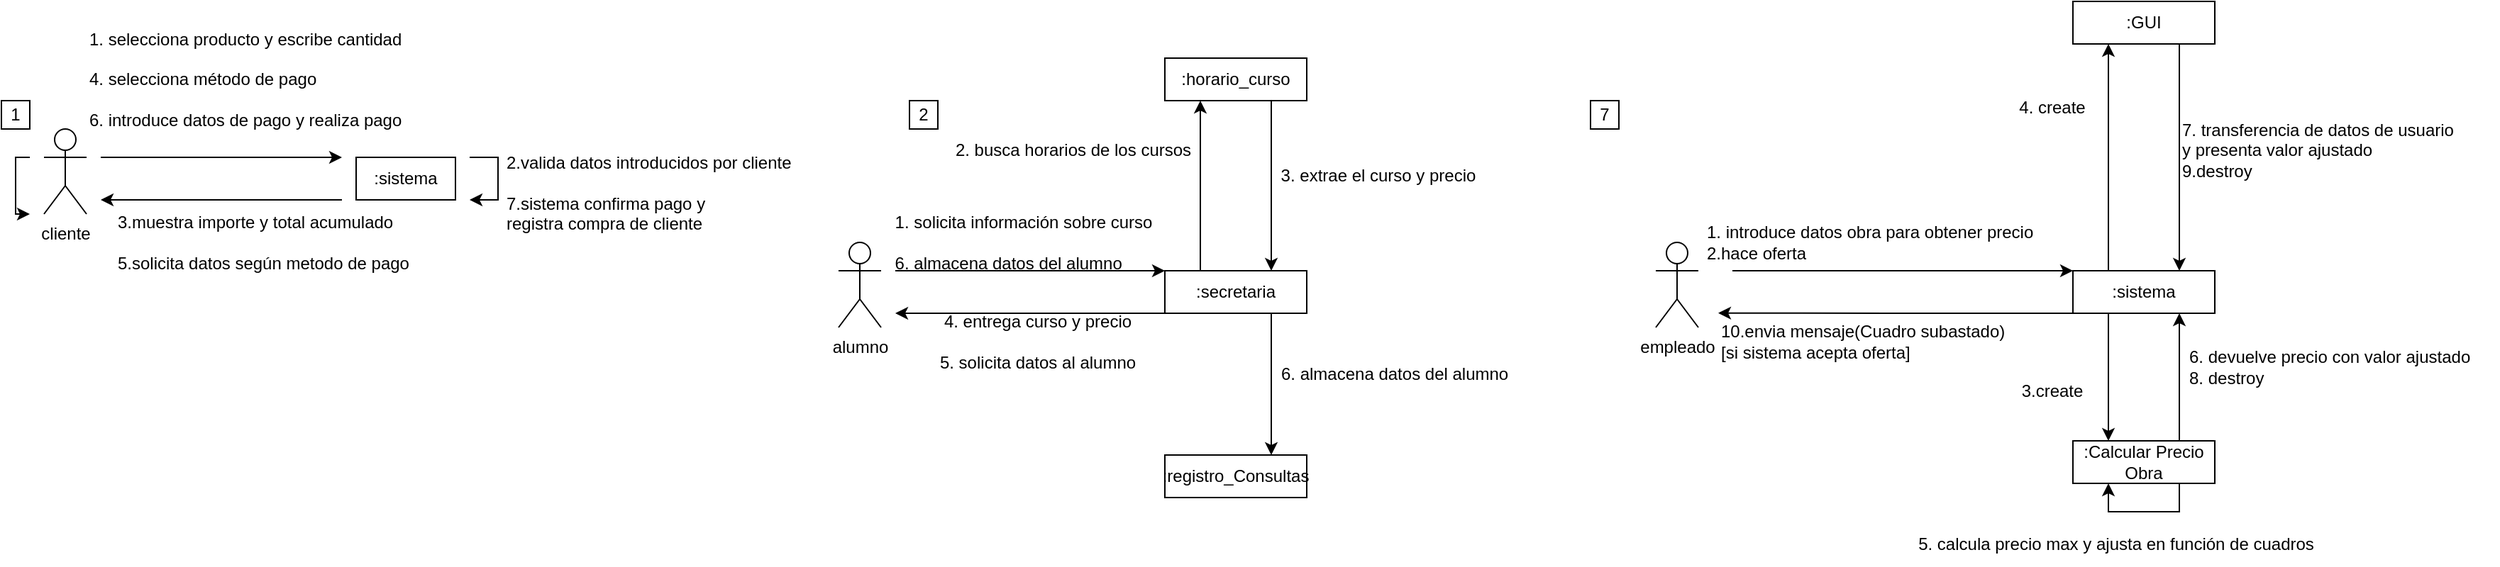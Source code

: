 <mxfile version="24.2.5" type="device">
  <diagram name="Página-1" id="1W5nmNritIFGW5d5gAVe">
    <mxGraphModel dx="989" dy="1690" grid="1" gridSize="10" guides="1" tooltips="1" connect="1" arrows="1" fold="1" page="1" pageScale="1" pageWidth="827" pageHeight="1169" math="0" shadow="0">
      <root>
        <mxCell id="0" />
        <mxCell id="1" parent="0" />
        <mxCell id="nQ19X7m0XgzxfUD2mcOu-5" style="edgeStyle=orthogonalEdgeStyle;rounded=0;orthogonalLoop=1;jettySize=auto;html=1;" edge="1" parent="1">
          <mxGeometry relative="1" as="geometry">
            <mxPoint x="130" y="-1000" as="sourcePoint" />
            <mxPoint x="300" y="-1000" as="targetPoint" />
            <Array as="points">
              <mxPoint x="190" y="-1000" />
              <mxPoint x="190" y="-1000" />
            </Array>
          </mxGeometry>
        </mxCell>
        <mxCell id="nQ19X7m0XgzxfUD2mcOu-1" value="cliente" style="shape=umlActor;verticalLabelPosition=bottom;verticalAlign=top;html=1;outlineConnect=0;" vertex="1" parent="1">
          <mxGeometry x="90" y="-1020" width="30" height="60" as="geometry" />
        </mxCell>
        <mxCell id="nQ19X7m0XgzxfUD2mcOu-2" value="1" style="whiteSpace=wrap;html=1;" vertex="1" parent="1">
          <mxGeometry x="60" y="-1040" width="20" height="20" as="geometry" />
        </mxCell>
        <mxCell id="nQ19X7m0XgzxfUD2mcOu-7" style="edgeStyle=orthogonalEdgeStyle;rounded=0;orthogonalLoop=1;jettySize=auto;html=1;" edge="1" parent="1">
          <mxGeometry relative="1" as="geometry">
            <mxPoint x="300" y="-970" as="sourcePoint" />
            <mxPoint x="130" y="-970" as="targetPoint" />
            <Array as="points">
              <mxPoint x="150" y="-970" />
              <mxPoint x="150" y="-970" />
            </Array>
          </mxGeometry>
        </mxCell>
        <mxCell id="nQ19X7m0XgzxfUD2mcOu-3" value=":sistema" style="whiteSpace=wrap;html=1;" vertex="1" parent="1">
          <mxGeometry x="310" y="-1000" width="70" height="30" as="geometry" />
        </mxCell>
        <mxCell id="nQ19X7m0XgzxfUD2mcOu-8" style="edgeStyle=orthogonalEdgeStyle;rounded=0;orthogonalLoop=1;jettySize=auto;html=1;" edge="1" parent="1">
          <mxGeometry relative="1" as="geometry">
            <mxPoint x="80" y="-1000" as="sourcePoint" />
            <mxPoint x="80" y="-960" as="targetPoint" />
            <Array as="points">
              <mxPoint x="70" y="-1000" />
              <mxPoint x="70" y="-960" />
            </Array>
          </mxGeometry>
        </mxCell>
        <mxCell id="nQ19X7m0XgzxfUD2mcOu-10" value="&lt;div&gt;1. selecciona producto&amp;nbsp;&lt;span style=&quot;background-color: initial;&quot;&gt;y escribe cantidad&lt;/span&gt;&lt;/div&gt;&lt;div&gt;&lt;div&gt;&lt;br&gt;&lt;/div&gt;&lt;div&gt;4. selecciona método&amp;nbsp;&lt;span style=&quot;background-color: initial;&quot;&gt;de pago&lt;/span&gt;&lt;/div&gt;&lt;div&gt;&lt;span style=&quot;background-color: initial;&quot;&gt;&lt;br&gt;&lt;/span&gt;&lt;/div&gt;&lt;div&gt;6. introduce datos de pago y realiza pago&lt;/div&gt;&lt;/div&gt;" style="text;html=1;align=left;verticalAlign=middle;resizable=0;points=[];autosize=1;strokeColor=none;fillColor=none;" vertex="1" parent="1">
          <mxGeometry x="120" y="-1100" width="240" height="90" as="geometry" />
        </mxCell>
        <mxCell id="nQ19X7m0XgzxfUD2mcOu-11" value="3.muestra importe y total acumulado&lt;div&gt;&lt;br&gt;&lt;div&gt;5.solicita datos según metodo de pago&lt;/div&gt;&lt;/div&gt;" style="text;html=1;align=left;verticalAlign=middle;resizable=0;points=[];autosize=1;strokeColor=none;fillColor=none;" vertex="1" parent="1">
          <mxGeometry x="140" y="-970" width="230" height="60" as="geometry" />
        </mxCell>
        <mxCell id="nQ19X7m0XgzxfUD2mcOu-12" style="edgeStyle=orthogonalEdgeStyle;rounded=0;orthogonalLoop=1;jettySize=auto;html=1;" edge="1" parent="1">
          <mxGeometry relative="1" as="geometry">
            <mxPoint x="390" y="-1000" as="sourcePoint" />
            <mxPoint x="390" y="-970" as="targetPoint" />
            <Array as="points">
              <mxPoint x="410" y="-1000" />
              <mxPoint x="410" y="-970" />
            </Array>
          </mxGeometry>
        </mxCell>
        <mxCell id="nQ19X7m0XgzxfUD2mcOu-13" value="&lt;div&gt;2.valida datos introducidos por cliente&lt;div&gt;&lt;/div&gt;&lt;/div&gt;&lt;div&gt;&lt;br&gt;&lt;/div&gt;7.sistema confirma pago y&lt;div&gt;registra compra de cliente&lt;/div&gt;" style="text;html=1;align=left;verticalAlign=middle;resizable=0;points=[];autosize=1;strokeColor=none;fillColor=none;" vertex="1" parent="1">
          <mxGeometry x="414" y="-1010" width="220" height="70" as="geometry" />
        </mxCell>
        <mxCell id="nQ19X7m0XgzxfUD2mcOu-14" value="2" style="whiteSpace=wrap;html=1;" vertex="1" parent="1">
          <mxGeometry x="700" y="-1040" width="20" height="20" as="geometry" />
        </mxCell>
        <mxCell id="nQ19X7m0XgzxfUD2mcOu-25" style="edgeStyle=orthogonalEdgeStyle;rounded=0;orthogonalLoop=1;jettySize=auto;html=1;entryX=0;entryY=0;entryDx=0;entryDy=0;" edge="1" parent="1" target="nQ19X7m0XgzxfUD2mcOu-20">
          <mxGeometry relative="1" as="geometry">
            <mxPoint x="690" y="-920" as="sourcePoint" />
            <Array as="points">
              <mxPoint x="850" y="-920" />
              <mxPoint x="850" y="-920" />
            </Array>
          </mxGeometry>
        </mxCell>
        <mxCell id="nQ19X7m0XgzxfUD2mcOu-15" value="alumno" style="shape=umlActor;verticalLabelPosition=bottom;verticalAlign=top;html=1;outlineConnect=0;" vertex="1" parent="1">
          <mxGeometry x="650" y="-940" width="30" height="60" as="geometry" />
        </mxCell>
        <mxCell id="nQ19X7m0XgzxfUD2mcOu-17" value=":registro_Consultas" style="whiteSpace=wrap;html=1;" vertex="1" parent="1">
          <mxGeometry x="880" y="-790" width="100" height="30" as="geometry" />
        </mxCell>
        <mxCell id="nQ19X7m0XgzxfUD2mcOu-22" style="edgeStyle=orthogonalEdgeStyle;rounded=0;orthogonalLoop=1;jettySize=auto;html=1;exitX=0.75;exitY=1;exitDx=0;exitDy=0;entryX=0.75;entryY=0;entryDx=0;entryDy=0;" edge="1" parent="1" source="nQ19X7m0XgzxfUD2mcOu-18" target="nQ19X7m0XgzxfUD2mcOu-20">
          <mxGeometry relative="1" as="geometry" />
        </mxCell>
        <mxCell id="nQ19X7m0XgzxfUD2mcOu-18" value=":horario_curso" style="whiteSpace=wrap;html=1;" vertex="1" parent="1">
          <mxGeometry x="880" y="-1070" width="100" height="30" as="geometry" />
        </mxCell>
        <mxCell id="nQ19X7m0XgzxfUD2mcOu-21" style="edgeStyle=orthogonalEdgeStyle;rounded=0;orthogonalLoop=1;jettySize=auto;html=1;exitX=0.25;exitY=0;exitDx=0;exitDy=0;entryX=0.25;entryY=1;entryDx=0;entryDy=0;" edge="1" parent="1" source="nQ19X7m0XgzxfUD2mcOu-20" target="nQ19X7m0XgzxfUD2mcOu-18">
          <mxGeometry relative="1" as="geometry" />
        </mxCell>
        <mxCell id="nQ19X7m0XgzxfUD2mcOu-24" style="edgeStyle=orthogonalEdgeStyle;rounded=0;orthogonalLoop=1;jettySize=auto;html=1;exitX=0.75;exitY=1;exitDx=0;exitDy=0;entryX=0.75;entryY=0;entryDx=0;entryDy=0;" edge="1" parent="1" source="nQ19X7m0XgzxfUD2mcOu-20" target="nQ19X7m0XgzxfUD2mcOu-17">
          <mxGeometry relative="1" as="geometry" />
        </mxCell>
        <mxCell id="nQ19X7m0XgzxfUD2mcOu-27" style="edgeStyle=orthogonalEdgeStyle;rounded=0;orthogonalLoop=1;jettySize=auto;html=1;exitX=0;exitY=1;exitDx=0;exitDy=0;" edge="1" parent="1" source="nQ19X7m0XgzxfUD2mcOu-20">
          <mxGeometry relative="1" as="geometry">
            <mxPoint x="690" y="-890" as="targetPoint" />
            <Array as="points">
              <mxPoint x="840" y="-890" />
              <mxPoint x="840" y="-890" />
            </Array>
          </mxGeometry>
        </mxCell>
        <mxCell id="nQ19X7m0XgzxfUD2mcOu-20" value=":secretaria" style="whiteSpace=wrap;html=1;" vertex="1" parent="1">
          <mxGeometry x="880" y="-920" width="100" height="30" as="geometry" />
        </mxCell>
        <mxCell id="nQ19X7m0XgzxfUD2mcOu-28" value="1. solicita información sobre curso&lt;div&gt;&lt;br&gt;&lt;/div&gt;&lt;div style=&quot;text-align: left;&quot;&gt;6. almacena datos del alumno&lt;/div&gt;" style="text;html=1;align=center;verticalAlign=middle;resizable=0;points=[];autosize=1;strokeColor=none;fillColor=none;" vertex="1" parent="1">
          <mxGeometry x="680" y="-970" width="200" height="60" as="geometry" />
        </mxCell>
        <mxCell id="nQ19X7m0XgzxfUD2mcOu-29" value="4. entrega curso y precio&lt;div&gt;&lt;br&gt;&lt;/div&gt;&lt;div style=&quot;text-align: left;&quot;&gt;5. solicita datos al alumno&lt;/div&gt;" style="text;html=1;align=center;verticalAlign=middle;resizable=0;points=[];autosize=1;strokeColor=none;fillColor=none;" vertex="1" parent="1">
          <mxGeometry x="710" y="-900" width="160" height="60" as="geometry" />
        </mxCell>
        <mxCell id="nQ19X7m0XgzxfUD2mcOu-30" value="2. busca horarios de los cursos" style="text;html=1;align=center;verticalAlign=middle;resizable=0;points=[];autosize=1;strokeColor=none;fillColor=none;" vertex="1" parent="1">
          <mxGeometry x="720" y="-1020" width="190" height="30" as="geometry" />
        </mxCell>
        <mxCell id="nQ19X7m0XgzxfUD2mcOu-31" value="3. extrae el curso y precio" style="text;html=1;align=center;verticalAlign=middle;resizable=0;points=[];autosize=1;strokeColor=none;fillColor=none;" vertex="1" parent="1">
          <mxGeometry x="950" y="-1002" width="160" height="30" as="geometry" />
        </mxCell>
        <mxCell id="nQ19X7m0XgzxfUD2mcOu-32" value="6. almacena datos del alumno" style="text;html=1;align=left;verticalAlign=middle;resizable=0;points=[];autosize=1;strokeColor=none;fillColor=none;" vertex="1" parent="1">
          <mxGeometry x="960" y="-862" width="180" height="30" as="geometry" />
        </mxCell>
        <mxCell id="nQ19X7m0XgzxfUD2mcOu-33" value="7" style="whiteSpace=wrap;html=1;" vertex="1" parent="1">
          <mxGeometry x="1180" y="-1040" width="20" height="20" as="geometry" />
        </mxCell>
        <mxCell id="nQ19X7m0XgzxfUD2mcOu-34" value="empleado" style="shape=umlActor;verticalLabelPosition=bottom;verticalAlign=top;html=1;outlineConnect=0;" vertex="1" parent="1">
          <mxGeometry x="1226" y="-940" width="30" height="60" as="geometry" />
        </mxCell>
        <mxCell id="nQ19X7m0XgzxfUD2mcOu-37" style="edgeStyle=orthogonalEdgeStyle;rounded=0;orthogonalLoop=1;jettySize=auto;html=1;exitX=0;exitY=1;exitDx=0;exitDy=0;" edge="1" parent="1" source="nQ19X7m0XgzxfUD2mcOu-36">
          <mxGeometry relative="1" as="geometry">
            <mxPoint x="1270" y="-890.143" as="targetPoint" />
            <Array as="points">
              <mxPoint x="1390" y="-890" />
              <mxPoint x="1390" y="-890" />
            </Array>
          </mxGeometry>
        </mxCell>
        <mxCell id="nQ19X7m0XgzxfUD2mcOu-43" style="edgeStyle=orthogonalEdgeStyle;rounded=0;orthogonalLoop=1;jettySize=auto;html=1;exitX=0.25;exitY=0;exitDx=0;exitDy=0;entryX=0.25;entryY=1;entryDx=0;entryDy=0;" edge="1" parent="1" source="nQ19X7m0XgzxfUD2mcOu-36" target="nQ19X7m0XgzxfUD2mcOu-41">
          <mxGeometry relative="1" as="geometry" />
        </mxCell>
        <mxCell id="nQ19X7m0XgzxfUD2mcOu-49" style="edgeStyle=orthogonalEdgeStyle;rounded=0;orthogonalLoop=1;jettySize=auto;html=1;exitX=0.25;exitY=1;exitDx=0;exitDy=0;entryX=0.25;entryY=0;entryDx=0;entryDy=0;" edge="1" parent="1" source="nQ19X7m0XgzxfUD2mcOu-36" target="nQ19X7m0XgzxfUD2mcOu-42">
          <mxGeometry relative="1" as="geometry" />
        </mxCell>
        <mxCell id="nQ19X7m0XgzxfUD2mcOu-36" value=":sistema" style="whiteSpace=wrap;html=1;" vertex="1" parent="1">
          <mxGeometry x="1520" y="-920" width="100" height="30" as="geometry" />
        </mxCell>
        <mxCell id="nQ19X7m0XgzxfUD2mcOu-38" style="edgeStyle=orthogonalEdgeStyle;rounded=0;orthogonalLoop=1;jettySize=auto;html=1;entryX=0;entryY=0;entryDx=0;entryDy=0;" edge="1" parent="1" target="nQ19X7m0XgzxfUD2mcOu-36">
          <mxGeometry relative="1" as="geometry">
            <mxPoint x="1280" y="-880.143" as="targetPoint" />
            <mxPoint x="1280" y="-920" as="sourcePoint" />
            <Array as="points">
              <mxPoint x="1380" y="-920" />
              <mxPoint x="1380" y="-920" />
            </Array>
          </mxGeometry>
        </mxCell>
        <mxCell id="nQ19X7m0XgzxfUD2mcOu-39" value="1. introduce datos obra para obtener precio&lt;div&gt;2.hace oferta&lt;/div&gt;" style="text;html=1;align=left;verticalAlign=middle;resizable=0;points=[];autosize=1;strokeColor=none;fillColor=none;" vertex="1" parent="1">
          <mxGeometry x="1260" y="-960" width="250" height="40" as="geometry" />
        </mxCell>
        <mxCell id="nQ19X7m0XgzxfUD2mcOu-40" value="10.envia mensaje(Cuadro subastado)&lt;div&gt;[si sistema acepta oferta]&lt;/div&gt;" style="text;html=1;align=left;verticalAlign=middle;resizable=0;points=[];autosize=1;strokeColor=none;fillColor=none;" vertex="1" parent="1">
          <mxGeometry x="1270" y="-890" width="220" height="40" as="geometry" />
        </mxCell>
        <mxCell id="nQ19X7m0XgzxfUD2mcOu-47" style="edgeStyle=orthogonalEdgeStyle;rounded=0;orthogonalLoop=1;jettySize=auto;html=1;exitX=0.75;exitY=1;exitDx=0;exitDy=0;entryX=0.75;entryY=0;entryDx=0;entryDy=0;" edge="1" parent="1" source="nQ19X7m0XgzxfUD2mcOu-41" target="nQ19X7m0XgzxfUD2mcOu-36">
          <mxGeometry relative="1" as="geometry" />
        </mxCell>
        <mxCell id="nQ19X7m0XgzxfUD2mcOu-41" value=":GUI" style="whiteSpace=wrap;html=1;" vertex="1" parent="1">
          <mxGeometry x="1520" y="-1110" width="100" height="30" as="geometry" />
        </mxCell>
        <mxCell id="nQ19X7m0XgzxfUD2mcOu-51" style="edgeStyle=orthogonalEdgeStyle;rounded=0;orthogonalLoop=1;jettySize=auto;html=1;exitX=0.75;exitY=0;exitDx=0;exitDy=0;entryX=0.75;entryY=1;entryDx=0;entryDy=0;" edge="1" parent="1" source="nQ19X7m0XgzxfUD2mcOu-42" target="nQ19X7m0XgzxfUD2mcOu-36">
          <mxGeometry relative="1" as="geometry" />
        </mxCell>
        <mxCell id="nQ19X7m0XgzxfUD2mcOu-42" value=":Calcular Precio Obra" style="whiteSpace=wrap;html=1;" vertex="1" parent="1">
          <mxGeometry x="1520" y="-800" width="100" height="30" as="geometry" />
        </mxCell>
        <mxCell id="nQ19X7m0XgzxfUD2mcOu-44" value="4. create" style="text;html=1;align=center;verticalAlign=middle;resizable=0;points=[];autosize=1;strokeColor=none;fillColor=none;" vertex="1" parent="1">
          <mxGeometry x="1470" y="-1050" width="70" height="30" as="geometry" />
        </mxCell>
        <mxCell id="nQ19X7m0XgzxfUD2mcOu-45" style="edgeStyle=orthogonalEdgeStyle;rounded=0;orthogonalLoop=1;jettySize=auto;html=1;exitX=0.75;exitY=1;exitDx=0;exitDy=0;entryX=0.25;entryY=1;entryDx=0;entryDy=0;" edge="1" parent="1" source="nQ19X7m0XgzxfUD2mcOu-42" target="nQ19X7m0XgzxfUD2mcOu-42">
          <mxGeometry relative="1" as="geometry" />
        </mxCell>
        <mxCell id="nQ19X7m0XgzxfUD2mcOu-46" value="5. calcula precio max y ajusta en función de cuadros" style="text;html=1;align=center;verticalAlign=middle;resizable=0;points=[];autosize=1;strokeColor=none;fillColor=none;" vertex="1" parent="1">
          <mxGeometry x="1400" y="-742" width="300" height="30" as="geometry" />
        </mxCell>
        <mxCell id="nQ19X7m0XgzxfUD2mcOu-50" value="3.create" style="text;html=1;align=center;verticalAlign=middle;resizable=0;points=[];autosize=1;strokeColor=none;fillColor=none;" vertex="1" parent="1">
          <mxGeometry x="1470" y="-850" width="70" height="30" as="geometry" />
        </mxCell>
        <mxCell id="nQ19X7m0XgzxfUD2mcOu-52" value="6. devuelve precio con valor ajustado&lt;div&gt;8. destroy&lt;/div&gt;" style="text;html=1;align=left;verticalAlign=middle;resizable=0;points=[];autosize=1;strokeColor=none;fillColor=none;" vertex="1" parent="1">
          <mxGeometry x="1600" y="-872" width="220" height="40" as="geometry" />
        </mxCell>
        <mxCell id="nQ19X7m0XgzxfUD2mcOu-53" value="7. transferencia de datos de usuario&lt;div&gt;y presenta valor ajustado&lt;/div&gt;&lt;div&gt;9.destroy&lt;/div&gt;" style="text;html=1;align=left;verticalAlign=middle;resizable=0;points=[];autosize=1;strokeColor=none;fillColor=none;" vertex="1" parent="1">
          <mxGeometry x="1595" y="-1035" width="210" height="60" as="geometry" />
        </mxCell>
      </root>
    </mxGraphModel>
  </diagram>
</mxfile>
